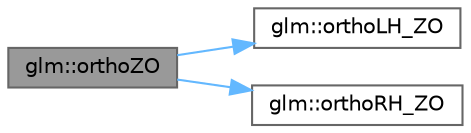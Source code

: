 digraph "glm::orthoZO"
{
 // LATEX_PDF_SIZE
  bgcolor="transparent";
  edge [fontname=Helvetica,fontsize=10,labelfontname=Helvetica,labelfontsize=10];
  node [fontname=Helvetica,fontsize=10,shape=box,height=0.2,width=0.4];
  rankdir="LR";
  Node1 [id="Node000001",label="glm::orthoZO",height=0.2,width=0.4,color="gray40", fillcolor="grey60", style="filled", fontcolor="black",tooltip=" "];
  Node1 -> Node2 [id="edge5_Node000001_Node000002",color="steelblue1",style="solid",tooltip=" "];
  Node2 [id="Node000002",label="glm::orthoLH_ZO",height=0.2,width=0.4,color="grey40", fillcolor="white", style="filled",URL="$group__ext__matrix__clip__space.html#gad889c03e019e5f3dbe17ffc46b3d2224",tooltip=" "];
  Node1 -> Node3 [id="edge6_Node000001_Node000003",color="steelblue1",style="solid",tooltip=" "];
  Node3 [id="Node000003",label="glm::orthoRH_ZO",height=0.2,width=0.4,color="grey40", fillcolor="white", style="filled",URL="$group__ext__matrix__clip__space.html#gab74a81b31fdf79b83780190ed01058b0",tooltip=" "];
}
